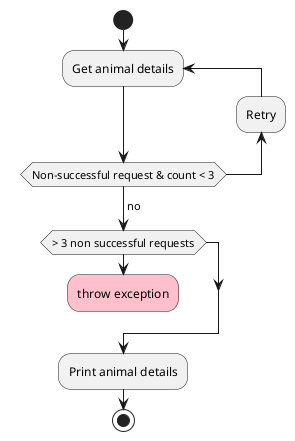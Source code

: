 @startuml

@startuml
start

repeat :Get animal details;
backward:Retry;
repeat while (Non-successful request & count < 3)
->no;
if(> 3 non successful requests) then
	#pink:throw exception;
	kill
endif 
:Print animal details;
stop
@enduml

@enduml